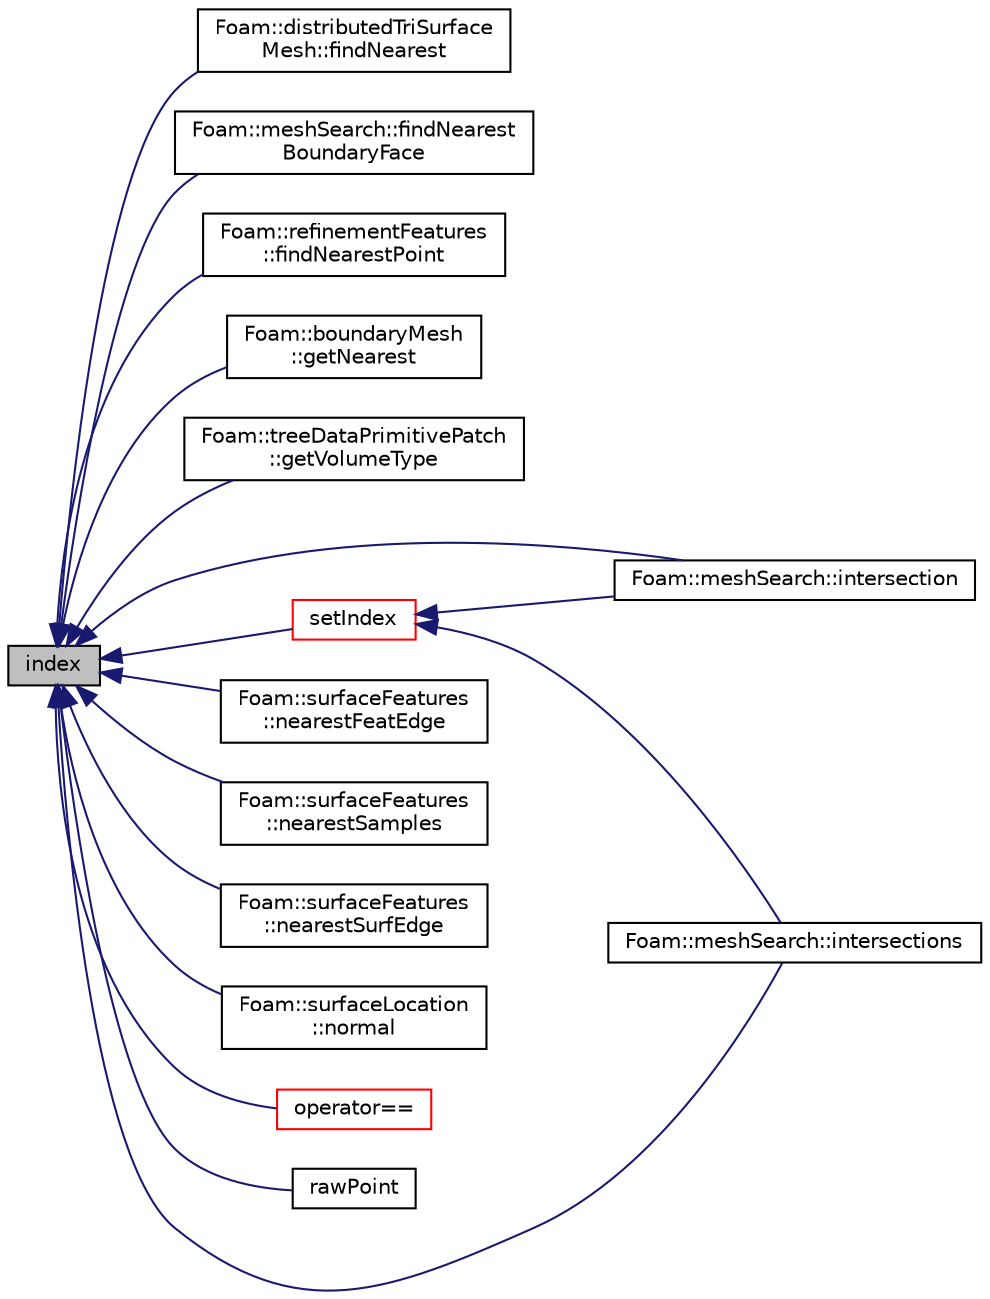 digraph "index"
{
  bgcolor="transparent";
  edge [fontname="Helvetica",fontsize="10",labelfontname="Helvetica",labelfontsize="10"];
  node [fontname="Helvetica",fontsize="10",shape=record];
  rankdir="LR";
  Node1 [label="index",height=0.2,width=0.4,color="black", fillcolor="grey75", style="filled" fontcolor="black"];
  Node1 -> Node2 [dir="back",color="midnightblue",fontsize="10",style="solid",fontname="Helvetica"];
  Node2 [label="Foam::distributedTriSurface\lMesh::findNearest",height=0.2,width=0.4,color="black",URL="$classFoam_1_1distributedTriSurfaceMesh.html#ad64c821f48b189f0be09244ae2037fdc"];
  Node1 -> Node3 [dir="back",color="midnightblue",fontsize="10",style="solid",fontname="Helvetica"];
  Node3 [label="Foam::meshSearch::findNearest\lBoundaryFace",height=0.2,width=0.4,color="black",URL="$classFoam_1_1meshSearch.html#ad28edd754a2ff6caec90415660e87114",tooltip="Find nearest boundary face. "];
  Node1 -> Node4 [dir="back",color="midnightblue",fontsize="10",style="solid",fontname="Helvetica"];
  Node4 [label="Foam::refinementFeatures\l::findNearestPoint",height=0.2,width=0.4,color="black",URL="$classFoam_1_1refinementFeatures.html#af325395e896cf5a85e7d72a0c8c34735",tooltip="Find nearest feature point. Sets. "];
  Node1 -> Node5 [dir="back",color="midnightblue",fontsize="10",style="solid",fontname="Helvetica"];
  Node5 [label="Foam::boundaryMesh\l::getNearest",height=0.2,width=0.4,color="black",URL="$classFoam_1_1boundaryMesh.html#afc0c1d142df9fc42e5efffdf1f144d3a",tooltip="Get bMesh index of nearest face for every boundary face in. "];
  Node1 -> Node6 [dir="back",color="midnightblue",fontsize="10",style="solid",fontname="Helvetica"];
  Node6 [label="Foam::treeDataPrimitivePatch\l::getVolumeType",height=0.2,width=0.4,color="black",URL="$classFoam_1_1treeDataPrimitivePatch.html#a7b7816abddc027a0510f7c201faf1506"];
  Node1 -> Node7 [dir="back",color="midnightblue",fontsize="10",style="solid",fontname="Helvetica"];
  Node7 [label="Foam::meshSearch::intersection",height=0.2,width=0.4,color="black",URL="$classFoam_1_1meshSearch.html#a2631aca19330f06a6f56e58f5095abe0",tooltip="Find first intersection of boundary in segment [pStart, pEnd]. "];
  Node1 -> Node8 [dir="back",color="midnightblue",fontsize="10",style="solid",fontname="Helvetica"];
  Node8 [label="Foam::meshSearch::intersections",height=0.2,width=0.4,color="black",URL="$classFoam_1_1meshSearch.html#ac8bf48d32d0edf70564b549a79c0deac",tooltip="Find all intersections of boundary within segment pStart .. pEnd. "];
  Node1 -> Node9 [dir="back",color="midnightblue",fontsize="10",style="solid",fontname="Helvetica"];
  Node9 [label="Foam::surfaceFeatures\l::nearestFeatEdge",height=0.2,width=0.4,color="black",URL="$classFoam_1_1surfaceFeatures.html#a1886e792c1c3df0142ae87adadbd7aef",tooltip="Find nearest feature edge to each surface edge. Uses the. "];
  Node1 -> Node10 [dir="back",color="midnightblue",fontsize="10",style="solid",fontname="Helvetica"];
  Node10 [label="Foam::surfaceFeatures\l::nearestSamples",height=0.2,width=0.4,color="black",URL="$classFoam_1_1surfaceFeatures.html#a05b6a62c91ca3d68db42ba635ff1f307",tooltip="Find nearest sample for selected surface points. "];
  Node1 -> Node11 [dir="back",color="midnightblue",fontsize="10",style="solid",fontname="Helvetica"];
  Node11 [label="Foam::surfaceFeatures\l::nearestSurfEdge",height=0.2,width=0.4,color="black",URL="$classFoam_1_1surfaceFeatures.html#ac9d88c671fbfe12e0526038fb054c11d",tooltip="Find nearest surface edge (out of selectedEdges) for. "];
  Node1 -> Node12 [dir="back",color="midnightblue",fontsize="10",style="solid",fontname="Helvetica"];
  Node12 [label="Foam::surfaceLocation\l::normal",height=0.2,width=0.4,color="black",URL="$classFoam_1_1surfaceLocation.html#aa7761d7d21a6d33ed79afe76ec90051c",tooltip="Normal. Approximate for points. "];
  Node1 -> Node13 [dir="back",color="midnightblue",fontsize="10",style="solid",fontname="Helvetica"];
  Node13 [label="operator==",height=0.2,width=0.4,color="red",URL="$classFoam_1_1PointIndexHit.html#aef9ed56f17abfe0ef48bcba7eb52f8bc"];
  Node1 -> Node14 [dir="back",color="midnightblue",fontsize="10",style="solid",fontname="Helvetica"];
  Node14 [label="rawPoint",height=0.2,width=0.4,color="black",URL="$classFoam_1_1PointIndexHit.html#a337efcb92fc593daa4b08b24f87bda34"];
  Node1 -> Node15 [dir="back",color="midnightblue",fontsize="10",style="solid",fontname="Helvetica"];
  Node15 [label="setIndex",height=0.2,width=0.4,color="red",URL="$classFoam_1_1PointIndexHit.html#af1194cc388e0880f1a5d4b21528bbff1"];
  Node15 -> Node7 [dir="back",color="midnightblue",fontsize="10",style="solid",fontname="Helvetica"];
  Node15 -> Node8 [dir="back",color="midnightblue",fontsize="10",style="solid",fontname="Helvetica"];
}
